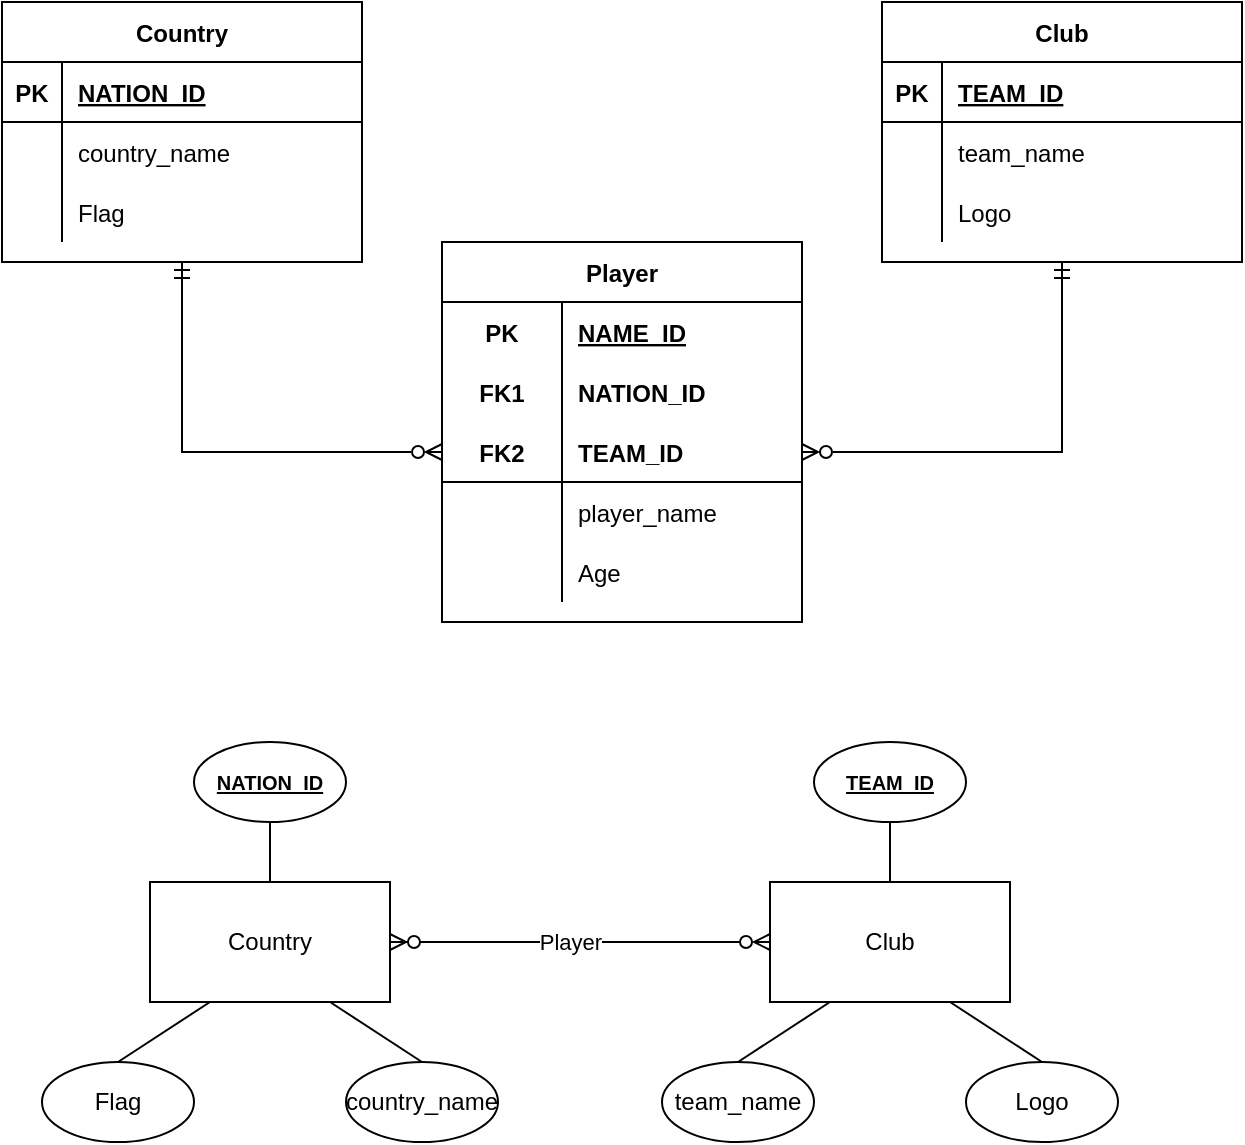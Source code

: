 <mxfile version="16.2.3" type="github">
  <diagram id="R2lEEEUBdFMjLlhIrx00" name="Page-1">
    <mxGraphModel dx="1117" dy="669" grid="1" gridSize="10" guides="1" tooltips="1" connect="1" arrows="1" fold="1" page="1" pageScale="1" pageWidth="850" pageHeight="1100" math="0" shadow="0" extFonts="Permanent Marker^https://fonts.googleapis.com/css?family=Permanent+Marker">
      <root>
        <mxCell id="0" />
        <mxCell id="1" parent="0" />
        <mxCell id="LXsv2TGTqIEd0U1c6CSB-1" style="edgeStyle=orthogonalEdgeStyle;rounded=0;orthogonalLoop=1;jettySize=auto;html=1;startArrow=ERmandOne;startFill=0;endArrow=ERzeroToMany;endFill=0;entryX=1;entryY=0.5;entryDx=0;entryDy=0;" edge="1" parent="1" source="LXsv2TGTqIEd0U1c6CSB-2" target="LXsv2TGTqIEd0U1c6CSB-30">
          <mxGeometry relative="1" as="geometry">
            <mxPoint x="75" y="340" as="targetPoint" />
          </mxGeometry>
        </mxCell>
        <mxCell id="LXsv2TGTqIEd0U1c6CSB-2" value="Club" style="shape=table;startSize=30;container=1;collapsible=1;childLayout=tableLayout;fixedRows=1;rowLines=0;fontStyle=1;align=center;resizeLast=1;" vertex="1" parent="1">
          <mxGeometry x="555" y="90" width="180" height="130" as="geometry">
            <mxRectangle x="80" y="460" width="80" height="30" as="alternateBounds" />
          </mxGeometry>
        </mxCell>
        <mxCell id="LXsv2TGTqIEd0U1c6CSB-3" value="" style="shape=partialRectangle;collapsible=0;dropTarget=0;pointerEvents=0;fillColor=none;top=0;left=0;bottom=1;right=0;points=[[0,0.5],[1,0.5]];portConstraint=eastwest;" vertex="1" parent="LXsv2TGTqIEd0U1c6CSB-2">
          <mxGeometry y="30" width="180" height="30" as="geometry" />
        </mxCell>
        <mxCell id="LXsv2TGTqIEd0U1c6CSB-4" value="PK" style="shape=partialRectangle;connectable=0;fillColor=none;top=0;left=0;bottom=0;right=0;fontStyle=1;overflow=hidden;" vertex="1" parent="LXsv2TGTqIEd0U1c6CSB-3">
          <mxGeometry width="30" height="30" as="geometry">
            <mxRectangle width="30" height="30" as="alternateBounds" />
          </mxGeometry>
        </mxCell>
        <mxCell id="LXsv2TGTqIEd0U1c6CSB-5" value="TEAM_ID" style="shape=partialRectangle;connectable=0;fillColor=none;top=0;left=0;bottom=0;right=0;align=left;spacingLeft=6;fontStyle=5;overflow=hidden;" vertex="1" parent="LXsv2TGTqIEd0U1c6CSB-3">
          <mxGeometry x="30" width="150" height="30" as="geometry">
            <mxRectangle width="150" height="30" as="alternateBounds" />
          </mxGeometry>
        </mxCell>
        <mxCell id="LXsv2TGTqIEd0U1c6CSB-6" value="" style="shape=partialRectangle;collapsible=0;dropTarget=0;pointerEvents=0;fillColor=none;top=0;left=0;bottom=0;right=0;points=[[0,0.5],[1,0.5]];portConstraint=eastwest;" vertex="1" parent="LXsv2TGTqIEd0U1c6CSB-2">
          <mxGeometry y="60" width="180" height="30" as="geometry" />
        </mxCell>
        <mxCell id="LXsv2TGTqIEd0U1c6CSB-7" value="" style="shape=partialRectangle;connectable=0;fillColor=none;top=0;left=0;bottom=0;right=0;editable=1;overflow=hidden;" vertex="1" parent="LXsv2TGTqIEd0U1c6CSB-6">
          <mxGeometry width="30" height="30" as="geometry">
            <mxRectangle width="30" height="30" as="alternateBounds" />
          </mxGeometry>
        </mxCell>
        <mxCell id="LXsv2TGTqIEd0U1c6CSB-8" value="team_name" style="shape=partialRectangle;connectable=0;fillColor=none;top=0;left=0;bottom=0;right=0;align=left;spacingLeft=6;overflow=hidden;" vertex="1" parent="LXsv2TGTqIEd0U1c6CSB-6">
          <mxGeometry x="30" width="150" height="30" as="geometry">
            <mxRectangle width="150" height="30" as="alternateBounds" />
          </mxGeometry>
        </mxCell>
        <mxCell id="LXsv2TGTqIEd0U1c6CSB-9" value="" style="shape=partialRectangle;collapsible=0;dropTarget=0;pointerEvents=0;fillColor=none;top=0;left=0;bottom=0;right=0;points=[[0,0.5],[1,0.5]];portConstraint=eastwest;" vertex="1" parent="LXsv2TGTqIEd0U1c6CSB-2">
          <mxGeometry y="90" width="180" height="30" as="geometry" />
        </mxCell>
        <mxCell id="LXsv2TGTqIEd0U1c6CSB-10" value="" style="shape=partialRectangle;connectable=0;fillColor=none;top=0;left=0;bottom=0;right=0;editable=1;overflow=hidden;" vertex="1" parent="LXsv2TGTqIEd0U1c6CSB-9">
          <mxGeometry width="30" height="30" as="geometry">
            <mxRectangle width="30" height="30" as="alternateBounds" />
          </mxGeometry>
        </mxCell>
        <mxCell id="LXsv2TGTqIEd0U1c6CSB-11" value="Logo" style="shape=partialRectangle;connectable=0;fillColor=none;top=0;left=0;bottom=0;right=0;align=left;spacingLeft=6;overflow=hidden;" vertex="1" parent="LXsv2TGTqIEd0U1c6CSB-9">
          <mxGeometry x="30" width="150" height="30" as="geometry">
            <mxRectangle width="150" height="30" as="alternateBounds" />
          </mxGeometry>
        </mxCell>
        <mxCell id="LXsv2TGTqIEd0U1c6CSB-12" style="edgeStyle=orthogonalEdgeStyle;rounded=0;orthogonalLoop=1;jettySize=auto;html=1;entryX=0;entryY=0.5;entryDx=0;entryDy=0;endArrow=ERzeroToMany;endFill=0;startArrow=ERmandOne;startFill=0;" edge="1" parent="1" source="LXsv2TGTqIEd0U1c6CSB-13" target="LXsv2TGTqIEd0U1c6CSB-30">
          <mxGeometry relative="1" as="geometry">
            <mxPoint x="489" y="265" as="targetPoint" />
          </mxGeometry>
        </mxCell>
        <mxCell id="LXsv2TGTqIEd0U1c6CSB-13" value="Country" style="shape=table;startSize=30;container=1;collapsible=1;childLayout=tableLayout;fixedRows=1;rowLines=0;fontStyle=1;align=center;resizeLast=1;" vertex="1" parent="1">
          <mxGeometry x="115" y="90" width="180" height="130" as="geometry" />
        </mxCell>
        <mxCell id="LXsv2TGTqIEd0U1c6CSB-14" value="" style="shape=partialRectangle;collapsible=0;dropTarget=0;pointerEvents=0;fillColor=none;top=0;left=0;bottom=1;right=0;points=[[0,0.5],[1,0.5]];portConstraint=eastwest;" vertex="1" parent="LXsv2TGTqIEd0U1c6CSB-13">
          <mxGeometry y="30" width="180" height="30" as="geometry" />
        </mxCell>
        <mxCell id="LXsv2TGTqIEd0U1c6CSB-15" value="PK" style="shape=partialRectangle;connectable=0;fillColor=none;top=0;left=0;bottom=0;right=0;fontStyle=1;overflow=hidden;" vertex="1" parent="LXsv2TGTqIEd0U1c6CSB-14">
          <mxGeometry width="30" height="30" as="geometry">
            <mxRectangle width="30" height="30" as="alternateBounds" />
          </mxGeometry>
        </mxCell>
        <mxCell id="LXsv2TGTqIEd0U1c6CSB-16" value="NATION_ID" style="shape=partialRectangle;connectable=0;fillColor=none;top=0;left=0;bottom=0;right=0;align=left;spacingLeft=6;fontStyle=5;overflow=hidden;" vertex="1" parent="LXsv2TGTqIEd0U1c6CSB-14">
          <mxGeometry x="30" width="150" height="30" as="geometry">
            <mxRectangle width="150" height="30" as="alternateBounds" />
          </mxGeometry>
        </mxCell>
        <mxCell id="LXsv2TGTqIEd0U1c6CSB-17" value="" style="shape=partialRectangle;collapsible=0;dropTarget=0;pointerEvents=0;fillColor=none;top=0;left=0;bottom=0;right=0;points=[[0,0.5],[1,0.5]];portConstraint=eastwest;" vertex="1" parent="LXsv2TGTqIEd0U1c6CSB-13">
          <mxGeometry y="60" width="180" height="30" as="geometry" />
        </mxCell>
        <mxCell id="LXsv2TGTqIEd0U1c6CSB-18" value="" style="shape=partialRectangle;connectable=0;fillColor=none;top=0;left=0;bottom=0;right=0;editable=1;overflow=hidden;" vertex="1" parent="LXsv2TGTqIEd0U1c6CSB-17">
          <mxGeometry width="30" height="30" as="geometry">
            <mxRectangle width="30" height="30" as="alternateBounds" />
          </mxGeometry>
        </mxCell>
        <mxCell id="LXsv2TGTqIEd0U1c6CSB-19" value="country_name" style="shape=partialRectangle;connectable=0;fillColor=none;top=0;left=0;bottom=0;right=0;align=left;spacingLeft=6;overflow=hidden;" vertex="1" parent="LXsv2TGTqIEd0U1c6CSB-17">
          <mxGeometry x="30" width="150" height="30" as="geometry">
            <mxRectangle width="150" height="30" as="alternateBounds" />
          </mxGeometry>
        </mxCell>
        <mxCell id="LXsv2TGTqIEd0U1c6CSB-20" value="" style="shape=partialRectangle;collapsible=0;dropTarget=0;pointerEvents=0;fillColor=none;top=0;left=0;bottom=0;right=0;points=[[0,0.5],[1,0.5]];portConstraint=eastwest;" vertex="1" parent="LXsv2TGTqIEd0U1c6CSB-13">
          <mxGeometry y="90" width="180" height="30" as="geometry" />
        </mxCell>
        <mxCell id="LXsv2TGTqIEd0U1c6CSB-21" value="" style="shape=partialRectangle;connectable=0;fillColor=none;top=0;left=0;bottom=0;right=0;editable=1;overflow=hidden;" vertex="1" parent="LXsv2TGTqIEd0U1c6CSB-20">
          <mxGeometry width="30" height="30" as="geometry">
            <mxRectangle width="30" height="30" as="alternateBounds" />
          </mxGeometry>
        </mxCell>
        <mxCell id="LXsv2TGTqIEd0U1c6CSB-22" value="Flag" style="shape=partialRectangle;connectable=0;fillColor=none;top=0;left=0;bottom=0;right=0;align=left;spacingLeft=6;overflow=hidden;" vertex="1" parent="LXsv2TGTqIEd0U1c6CSB-20">
          <mxGeometry x="30" width="150" height="30" as="geometry">
            <mxRectangle width="150" height="30" as="alternateBounds" />
          </mxGeometry>
        </mxCell>
        <mxCell id="LXsv2TGTqIEd0U1c6CSB-23" value="Player" style="shape=table;startSize=30;container=1;collapsible=1;childLayout=tableLayout;fixedRows=1;rowLines=0;fontStyle=1;align=center;resizeLast=1;comic=0;" vertex="1" parent="1">
          <mxGeometry x="335" y="210" width="180" height="190" as="geometry">
            <mxRectangle x="335" y="560" width="70" height="30" as="alternateBounds" />
          </mxGeometry>
        </mxCell>
        <mxCell id="LXsv2TGTqIEd0U1c6CSB-24" style="shape=partialRectangle;collapsible=0;dropTarget=0;pointerEvents=0;fillColor=none;top=0;left=0;bottom=0;right=0;points=[[0,0.5],[1,0.5]];portConstraint=eastwest;comic=0;" vertex="1" parent="LXsv2TGTqIEd0U1c6CSB-23">
          <mxGeometry y="30" width="180" height="30" as="geometry" />
        </mxCell>
        <mxCell id="LXsv2TGTqIEd0U1c6CSB-25" value="PK" style="shape=partialRectangle;connectable=0;fillColor=none;top=0;left=0;bottom=0;right=0;fontStyle=1;overflow=hidden;comic=0;" vertex="1" parent="LXsv2TGTqIEd0U1c6CSB-24">
          <mxGeometry width="60" height="30" as="geometry">
            <mxRectangle width="60" height="30" as="alternateBounds" />
          </mxGeometry>
        </mxCell>
        <mxCell id="LXsv2TGTqIEd0U1c6CSB-26" value="NAME_ID" style="shape=partialRectangle;connectable=0;fillColor=none;top=0;left=0;bottom=0;right=0;align=left;spacingLeft=6;fontStyle=5;overflow=hidden;comic=0;" vertex="1" parent="LXsv2TGTqIEd0U1c6CSB-24">
          <mxGeometry x="60" width="120" height="30" as="geometry">
            <mxRectangle width="120" height="30" as="alternateBounds" />
          </mxGeometry>
        </mxCell>
        <mxCell id="LXsv2TGTqIEd0U1c6CSB-27" value="" style="shape=partialRectangle;collapsible=0;dropTarget=0;pointerEvents=0;fillColor=none;top=0;left=0;bottom=0;right=0;points=[[0,0.5],[1,0.5]];portConstraint=eastwest;comic=0;" vertex="1" parent="LXsv2TGTqIEd0U1c6CSB-23">
          <mxGeometry y="60" width="180" height="30" as="geometry" />
        </mxCell>
        <mxCell id="LXsv2TGTqIEd0U1c6CSB-28" value="FK1" style="shape=partialRectangle;connectable=0;fillColor=none;top=0;left=0;bottom=0;right=0;fontStyle=1;overflow=hidden;comic=0;" vertex="1" parent="LXsv2TGTqIEd0U1c6CSB-27">
          <mxGeometry width="60" height="30" as="geometry">
            <mxRectangle width="60" height="30" as="alternateBounds" />
          </mxGeometry>
        </mxCell>
        <mxCell id="LXsv2TGTqIEd0U1c6CSB-29" value="NATION_ID" style="shape=partialRectangle;connectable=0;fillColor=none;top=0;left=0;bottom=0;right=0;align=left;spacingLeft=6;fontStyle=1;overflow=hidden;comic=0;" vertex="1" parent="LXsv2TGTqIEd0U1c6CSB-27">
          <mxGeometry x="60" width="120" height="30" as="geometry">
            <mxRectangle width="120" height="30" as="alternateBounds" />
          </mxGeometry>
        </mxCell>
        <mxCell id="LXsv2TGTqIEd0U1c6CSB-30" value="" style="shape=partialRectangle;collapsible=0;dropTarget=0;pointerEvents=0;fillColor=none;top=0;left=0;bottom=1;right=0;points=[[0,0.5],[1,0.5]];portConstraint=eastwest;comic=0;" vertex="1" parent="LXsv2TGTqIEd0U1c6CSB-23">
          <mxGeometry y="90" width="180" height="30" as="geometry" />
        </mxCell>
        <mxCell id="LXsv2TGTqIEd0U1c6CSB-31" value="FK2" style="shape=partialRectangle;connectable=0;fillColor=none;top=0;left=0;bottom=0;right=0;fontStyle=1;overflow=hidden;comic=0;" vertex="1" parent="LXsv2TGTqIEd0U1c6CSB-30">
          <mxGeometry width="60" height="30" as="geometry">
            <mxRectangle width="60" height="30" as="alternateBounds" />
          </mxGeometry>
        </mxCell>
        <mxCell id="LXsv2TGTqIEd0U1c6CSB-32" value="TEAM_ID" style="shape=partialRectangle;connectable=0;fillColor=none;top=0;left=0;bottom=0;right=0;align=left;spacingLeft=6;fontStyle=1;overflow=hidden;comic=0;" vertex="1" parent="LXsv2TGTqIEd0U1c6CSB-30">
          <mxGeometry x="60" width="120" height="30" as="geometry">
            <mxRectangle width="120" height="30" as="alternateBounds" />
          </mxGeometry>
        </mxCell>
        <mxCell id="LXsv2TGTqIEd0U1c6CSB-33" value="" style="shape=partialRectangle;collapsible=0;dropTarget=0;pointerEvents=0;fillColor=none;top=0;left=0;bottom=0;right=0;points=[[0,0.5],[1,0.5]];portConstraint=eastwest;comic=0;" vertex="1" parent="LXsv2TGTqIEd0U1c6CSB-23">
          <mxGeometry y="120" width="180" height="30" as="geometry" />
        </mxCell>
        <mxCell id="LXsv2TGTqIEd0U1c6CSB-34" value="" style="shape=partialRectangle;connectable=0;fillColor=none;top=0;left=0;bottom=0;right=0;editable=1;overflow=hidden;comic=0;" vertex="1" parent="LXsv2TGTqIEd0U1c6CSB-33">
          <mxGeometry width="60" height="30" as="geometry">
            <mxRectangle width="60" height="30" as="alternateBounds" />
          </mxGeometry>
        </mxCell>
        <mxCell id="LXsv2TGTqIEd0U1c6CSB-35" value="player_name" style="shape=partialRectangle;connectable=0;fillColor=none;top=0;left=0;bottom=0;right=0;align=left;spacingLeft=6;overflow=hidden;comic=0;" vertex="1" parent="LXsv2TGTqIEd0U1c6CSB-33">
          <mxGeometry x="60" width="120" height="30" as="geometry">
            <mxRectangle width="120" height="30" as="alternateBounds" />
          </mxGeometry>
        </mxCell>
        <mxCell id="LXsv2TGTqIEd0U1c6CSB-36" value="" style="shape=partialRectangle;collapsible=0;dropTarget=0;pointerEvents=0;fillColor=none;top=0;left=0;bottom=0;right=0;points=[[0,0.5],[1,0.5]];portConstraint=eastwest;comic=0;" vertex="1" parent="LXsv2TGTqIEd0U1c6CSB-23">
          <mxGeometry y="150" width="180" height="30" as="geometry" />
        </mxCell>
        <mxCell id="LXsv2TGTqIEd0U1c6CSB-37" value="" style="shape=partialRectangle;connectable=0;fillColor=none;top=0;left=0;bottom=0;right=0;editable=1;overflow=hidden;comic=0;" vertex="1" parent="LXsv2TGTqIEd0U1c6CSB-36">
          <mxGeometry width="60" height="30" as="geometry">
            <mxRectangle width="60" height="30" as="alternateBounds" />
          </mxGeometry>
        </mxCell>
        <mxCell id="LXsv2TGTqIEd0U1c6CSB-38" value="Age" style="shape=partialRectangle;connectable=0;fillColor=none;top=0;left=0;bottom=0;right=0;align=left;spacingLeft=6;overflow=hidden;comic=0;" vertex="1" parent="LXsv2TGTqIEd0U1c6CSB-36">
          <mxGeometry x="60" width="120" height="30" as="geometry">
            <mxRectangle width="120" height="30" as="alternateBounds" />
          </mxGeometry>
        </mxCell>
        <mxCell id="LXsv2TGTqIEd0U1c6CSB-39" style="edgeStyle=orthogonalEdgeStyle;rounded=0;orthogonalLoop=1;jettySize=auto;html=1;exitX=1;exitY=0.5;exitDx=0;exitDy=0;entryX=0;entryY=0.5;entryDx=0;entryDy=0;startArrow=ERzeroToMany;startFill=1;endArrow=ERzeroToMany;endFill=0;" edge="1" parent="1" source="LXsv2TGTqIEd0U1c6CSB-41" target="LXsv2TGTqIEd0U1c6CSB-43">
          <mxGeometry relative="1" as="geometry">
            <mxPoint x="429" y="560" as="targetPoint" />
          </mxGeometry>
        </mxCell>
        <mxCell id="LXsv2TGTqIEd0U1c6CSB-40" value="Player" style="edgeLabel;html=1;align=center;verticalAlign=middle;resizable=0;points=[];" vertex="1" connectable="0" parent="LXsv2TGTqIEd0U1c6CSB-39">
          <mxGeometry x="-0.12" relative="1" as="geometry">
            <mxPoint x="6" as="offset" />
          </mxGeometry>
        </mxCell>
        <mxCell id="LXsv2TGTqIEd0U1c6CSB-41" value="Country" style="rounded=0;whiteSpace=wrap;html=1;" vertex="1" parent="1">
          <mxGeometry x="189" y="530" width="120" height="60" as="geometry" />
        </mxCell>
        <mxCell id="LXsv2TGTqIEd0U1c6CSB-42" style="edgeStyle=orthogonalEdgeStyle;rounded=0;orthogonalLoop=1;jettySize=auto;html=1;entryX=0.5;entryY=1;entryDx=0;entryDy=0;startArrow=none;startFill=0;endArrow=none;endFill=0;" edge="1" parent="1" source="LXsv2TGTqIEd0U1c6CSB-43" target="LXsv2TGTqIEd0U1c6CSB-44">
          <mxGeometry relative="1" as="geometry" />
        </mxCell>
        <mxCell id="LXsv2TGTqIEd0U1c6CSB-43" value="Club" style="rounded=0;whiteSpace=wrap;html=1;" vertex="1" parent="1">
          <mxGeometry x="499" y="530" width="120" height="60" as="geometry" />
        </mxCell>
        <mxCell id="LXsv2TGTqIEd0U1c6CSB-44" value="&lt;span style=&quot;font-size: 10px&quot;&gt;&lt;u style=&quot;font-size: 10px&quot;&gt;TEAM_ID&lt;/u&gt;&lt;/span&gt;" style="ellipse;whiteSpace=wrap;html=1;fontSize=10;fontStyle=1" vertex="1" parent="1">
          <mxGeometry x="521" y="460" width="76" height="40" as="geometry" />
        </mxCell>
        <mxCell id="LXsv2TGTqIEd0U1c6CSB-45" value="team_name" style="ellipse;whiteSpace=wrap;html=1;" vertex="1" parent="1">
          <mxGeometry x="445" y="620" width="76" height="40" as="geometry" />
        </mxCell>
        <mxCell id="LXsv2TGTqIEd0U1c6CSB-46" value="Logo" style="ellipse;whiteSpace=wrap;html=1;" vertex="1" parent="1">
          <mxGeometry x="597" y="620" width="76" height="40" as="geometry" />
        </mxCell>
        <mxCell id="LXsv2TGTqIEd0U1c6CSB-47" style="edgeStyle=orthogonalEdgeStyle;rounded=0;orthogonalLoop=1;jettySize=auto;html=1;entryX=0.5;entryY=1;entryDx=0;entryDy=0;startArrow=none;startFill=0;endArrow=none;endFill=0;exitX=0.5;exitY=0;exitDx=0;exitDy=0;" edge="1" parent="1" source="LXsv2TGTqIEd0U1c6CSB-41" target="LXsv2TGTqIEd0U1c6CSB-48">
          <mxGeometry relative="1" as="geometry">
            <mxPoint x="249" y="530" as="sourcePoint" />
          </mxGeometry>
        </mxCell>
        <mxCell id="LXsv2TGTqIEd0U1c6CSB-48" value="&lt;b style=&quot;font-size: 10px&quot;&gt;&lt;u style=&quot;font-size: 10px&quot;&gt;NATION_ID&lt;/u&gt;&lt;/b&gt;" style="ellipse;whiteSpace=wrap;html=1;fontSize=10;" vertex="1" parent="1">
          <mxGeometry x="211" y="460" width="76" height="40" as="geometry" />
        </mxCell>
        <mxCell id="LXsv2TGTqIEd0U1c6CSB-49" style="rounded=0;orthogonalLoop=1;jettySize=auto;html=1;entryX=0.25;entryY=1;entryDx=0;entryDy=0;startArrow=none;startFill=0;endArrow=none;endFill=0;exitX=0.5;exitY=0;exitDx=0;exitDy=0;" edge="1" parent="1" source="LXsv2TGTqIEd0U1c6CSB-45" target="LXsv2TGTqIEd0U1c6CSB-43">
          <mxGeometry relative="1" as="geometry">
            <mxPoint x="530" y="630" as="sourcePoint" />
            <mxPoint x="550" y="610" as="targetPoint" />
          </mxGeometry>
        </mxCell>
        <mxCell id="LXsv2TGTqIEd0U1c6CSB-50" style="rounded=0;orthogonalLoop=1;jettySize=auto;html=1;entryX=0.75;entryY=1;entryDx=0;entryDy=0;startArrow=none;startFill=0;endArrow=none;endFill=0;exitX=0.5;exitY=0;exitDx=0;exitDy=0;" edge="1" parent="1" source="LXsv2TGTqIEd0U1c6CSB-46" target="LXsv2TGTqIEd0U1c6CSB-43">
          <mxGeometry relative="1" as="geometry">
            <mxPoint x="493" y="630" as="sourcePoint" />
            <mxPoint x="539" y="600" as="targetPoint" />
          </mxGeometry>
        </mxCell>
        <mxCell id="LXsv2TGTqIEd0U1c6CSB-51" value="Flag" style="ellipse;whiteSpace=wrap;html=1;" vertex="1" parent="1">
          <mxGeometry x="135" y="620" width="76" height="40" as="geometry" />
        </mxCell>
        <mxCell id="LXsv2TGTqIEd0U1c6CSB-52" value="country_name" style="ellipse;whiteSpace=wrap;html=1;" vertex="1" parent="1">
          <mxGeometry x="287" y="620" width="76" height="40" as="geometry" />
        </mxCell>
        <mxCell id="LXsv2TGTqIEd0U1c6CSB-53" style="rounded=0;orthogonalLoop=1;jettySize=auto;html=1;entryX=0.25;entryY=1;entryDx=0;entryDy=0;startArrow=none;startFill=0;endArrow=none;endFill=0;exitX=0.5;exitY=0;exitDx=0;exitDy=0;" edge="1" parent="1" source="LXsv2TGTqIEd0U1c6CSB-51" target="LXsv2TGTqIEd0U1c6CSB-41">
          <mxGeometry relative="1" as="geometry">
            <mxPoint x="220" y="630" as="sourcePoint" />
            <mxPoint x="219" y="590" as="targetPoint" />
          </mxGeometry>
        </mxCell>
        <mxCell id="LXsv2TGTqIEd0U1c6CSB-54" style="rounded=0;orthogonalLoop=1;jettySize=auto;html=1;startArrow=none;startFill=0;endArrow=none;endFill=0;exitX=0.5;exitY=0;exitDx=0;exitDy=0;" edge="1" parent="1" source="LXsv2TGTqIEd0U1c6CSB-52">
          <mxGeometry relative="1" as="geometry">
            <mxPoint x="183" y="630" as="sourcePoint" />
            <mxPoint x="279" y="590" as="targetPoint" />
          </mxGeometry>
        </mxCell>
      </root>
    </mxGraphModel>
  </diagram>
</mxfile>
